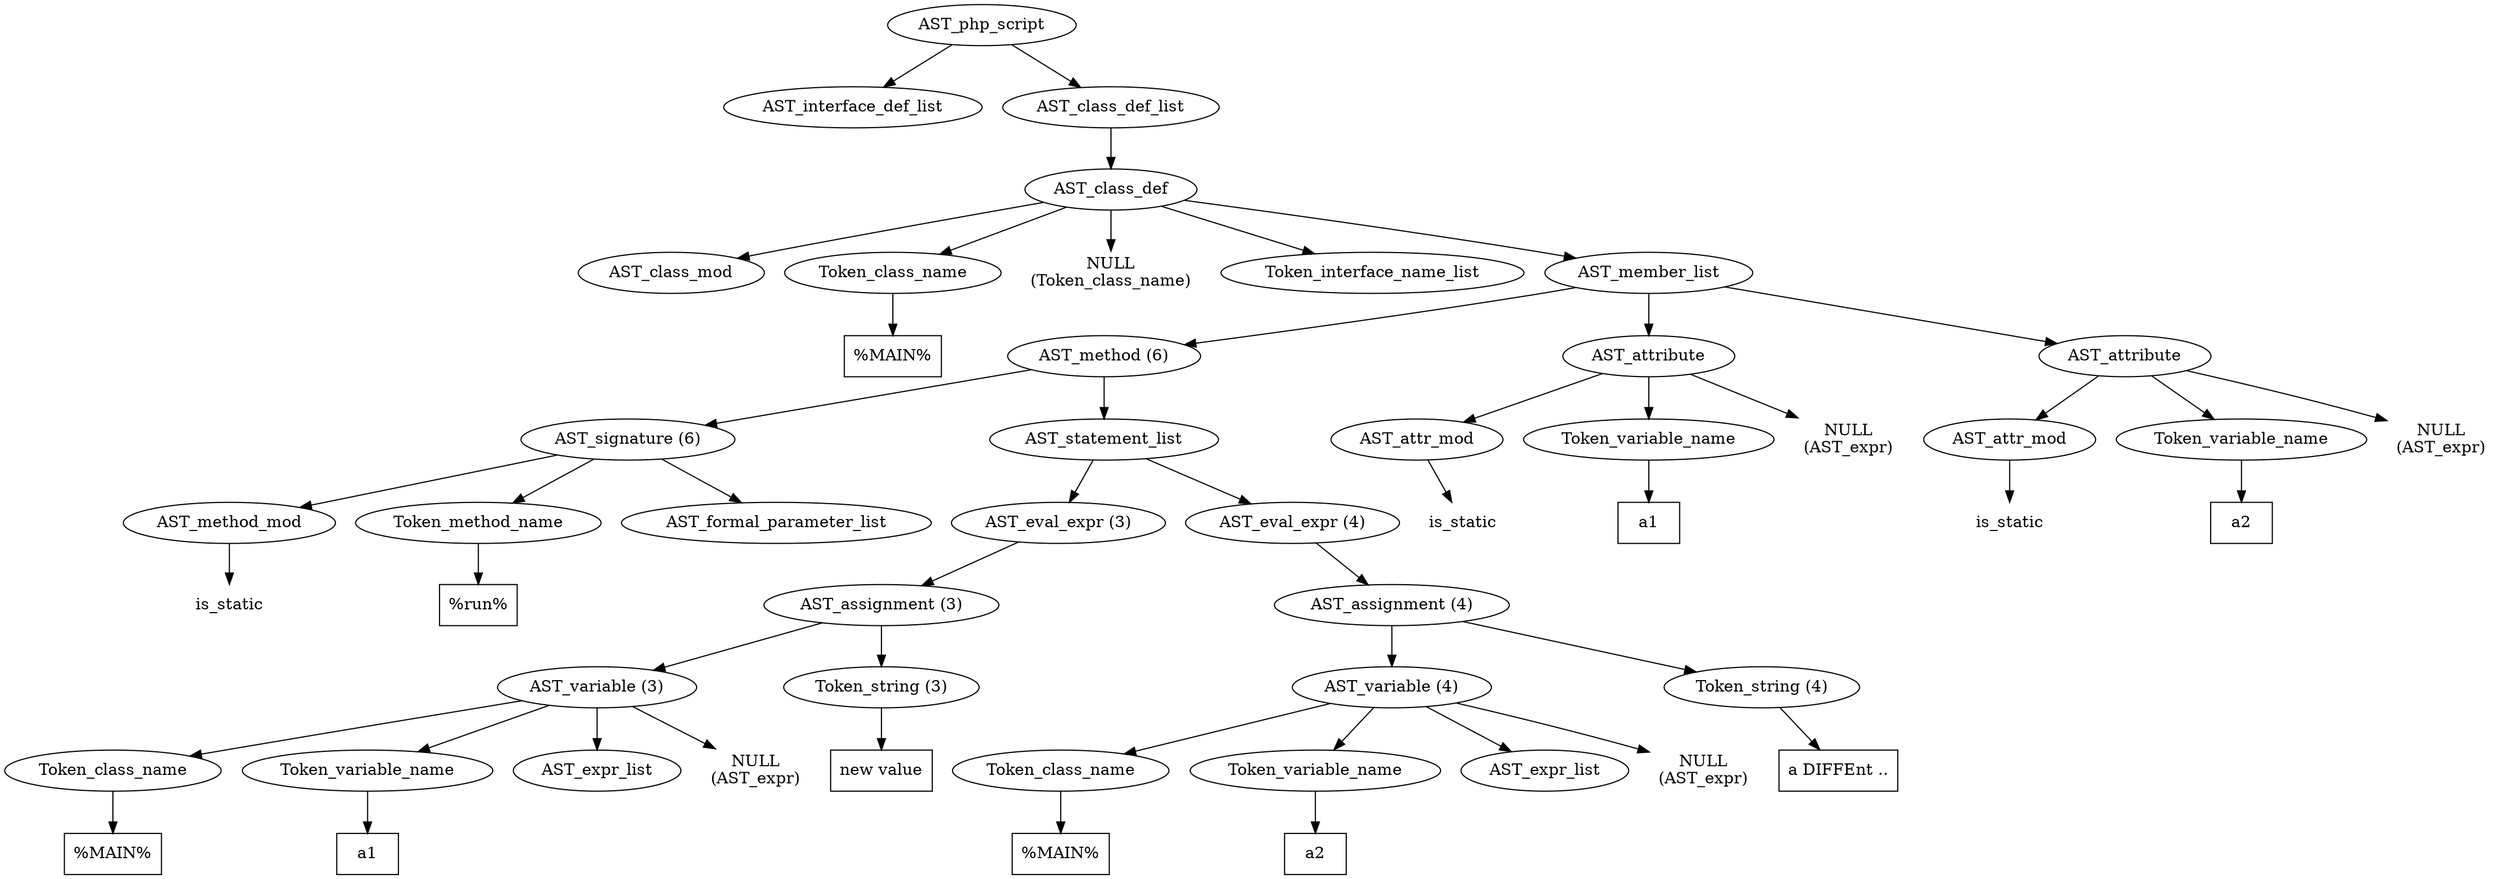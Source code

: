 /*
 * AST in dot format generated by phc -- the PHP compiler
 */

digraph AST {
node_0 [label="AST_php_script"];
node_1 [label="AST_interface_def_list"];
node_2 [label="AST_class_def_list"];
node_3 [label="AST_class_def"];
node_4 [label="AST_class_mod"];
node_5 [label="Token_class_name"];
node_6 [label="%MAIN%", shape=box]
node_5 -> node_6;
node_7 [label="NULL\n(Token_class_name)", shape=plaintext]
node_8 [label="Token_interface_name_list"];
node_9 [label="AST_member_list"];
node_10 [label="AST_method (6)"];
node_11 [label="AST_signature (6)"];
node_12 [label="AST_method_mod"];
node_13 [label="is_static", shape=plaintext]
node_12 -> node_13;
node_14 [label="Token_method_name"];
node_15 [label="%run%", shape=box]
node_14 -> node_15;
node_16 [label="AST_formal_parameter_list"];
node_11 -> node_16;
node_11 -> node_14;
node_11 -> node_12;
node_17 [label="AST_statement_list"];
node_18 [label="AST_eval_expr (3)"];
node_19 [label="AST_assignment (3)"];
node_20 [label="AST_variable (3)"];
node_21 [label="Token_class_name"];
node_22 [label="%MAIN%", shape=box]
node_21 -> node_22;
node_23 [label="Token_variable_name"];
node_24 [label="a1", shape=box]
node_23 -> node_24;
node_25 [label="AST_expr_list"];
node_26 [label="NULL\n(AST_expr)", shape=plaintext]
node_20 -> node_26;
node_20 -> node_25;
node_20 -> node_23;
node_20 -> node_21;
node_27 [label="Token_string (3)"];
node_28 [label="new value", shape=box]
node_27 -> node_28;
node_19 -> node_27;
node_19 -> node_20;
node_18 -> node_19;
node_29 [label="AST_eval_expr (4)"];
node_30 [label="AST_assignment (4)"];
node_31 [label="AST_variable (4)"];
node_32 [label="Token_class_name"];
node_33 [label="%MAIN%", shape=box]
node_32 -> node_33;
node_34 [label="Token_variable_name"];
node_35 [label="a2", shape=box]
node_34 -> node_35;
node_36 [label="AST_expr_list"];
node_37 [label="NULL\n(AST_expr)", shape=plaintext]
node_31 -> node_37;
node_31 -> node_36;
node_31 -> node_34;
node_31 -> node_32;
node_38 [label="Token_string (4)"];
node_39 [label="a DIFFEnt ..", shape=box]
node_38 -> node_39;
node_30 -> node_38;
node_30 -> node_31;
node_29 -> node_30;
node_17 -> node_29;
node_17 -> node_18;
node_10 -> node_17;
node_10 -> node_11;
node_40 [label="AST_attribute"];
node_41 [label="AST_attr_mod"];
node_42 [label="is_static", shape=plaintext]
node_41 -> node_42;
node_43 [label="Token_variable_name"];
node_44 [label="a1", shape=box]
node_43 -> node_44;
node_45 [label="NULL\n(AST_expr)", shape=plaintext]
node_40 -> node_45;
node_40 -> node_43;
node_40 -> node_41;
node_46 [label="AST_attribute"];
node_47 [label="AST_attr_mod"];
node_48 [label="is_static", shape=plaintext]
node_47 -> node_48;
node_49 [label="Token_variable_name"];
node_50 [label="a2", shape=box]
node_49 -> node_50;
node_51 [label="NULL\n(AST_expr)", shape=plaintext]
node_46 -> node_51;
node_46 -> node_49;
node_46 -> node_47;
node_9 -> node_46;
node_9 -> node_40;
node_9 -> node_10;
node_3 -> node_9;
node_3 -> node_8;
node_3 -> node_7;
node_3 -> node_5;
node_3 -> node_4;
node_2 -> node_3;
node_0 -> node_2;
node_0 -> node_1;
}

